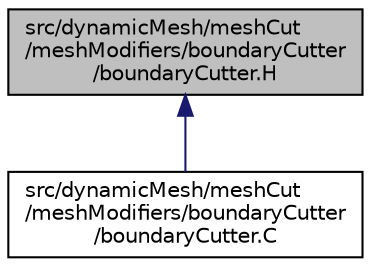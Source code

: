 digraph "src/dynamicMesh/meshCut/meshModifiers/boundaryCutter/boundaryCutter.H"
{
  bgcolor="transparent";
  edge [fontname="Helvetica",fontsize="10",labelfontname="Helvetica",labelfontsize="10"];
  node [fontname="Helvetica",fontsize="10",shape=record];
  Node1 [label="src/dynamicMesh/meshCut\l/meshModifiers/boundaryCutter\l/boundaryCutter.H",height=0.2,width=0.4,color="black", fillcolor="grey75", style="filled", fontcolor="black"];
  Node1 -> Node2 [dir="back",color="midnightblue",fontsize="10",style="solid",fontname="Helvetica"];
  Node2 [label="src/dynamicMesh/meshCut\l/meshModifiers/boundaryCutter\l/boundaryCutter.C",height=0.2,width=0.4,color="black",URL="$a04800.html"];
}
